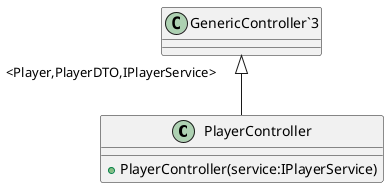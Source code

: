 @startuml
class PlayerController {
    + PlayerController(service:IPlayerService)
}
"GenericController`3" "<Player,PlayerDTO,IPlayerService>" <|-- PlayerController
@enduml
